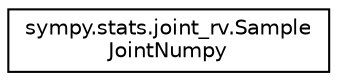 digraph "Graphical Class Hierarchy"
{
 // LATEX_PDF_SIZE
  edge [fontname="Helvetica",fontsize="10",labelfontname="Helvetica",labelfontsize="10"];
  node [fontname="Helvetica",fontsize="10",shape=record];
  rankdir="LR";
  Node0 [label="sympy.stats.joint_rv.Sample\lJointNumpy",height=0.2,width=0.4,color="black", fillcolor="white", style="filled",URL="$classsympy_1_1stats_1_1joint__rv_1_1SampleJointNumpy.html",tooltip=" "];
}
